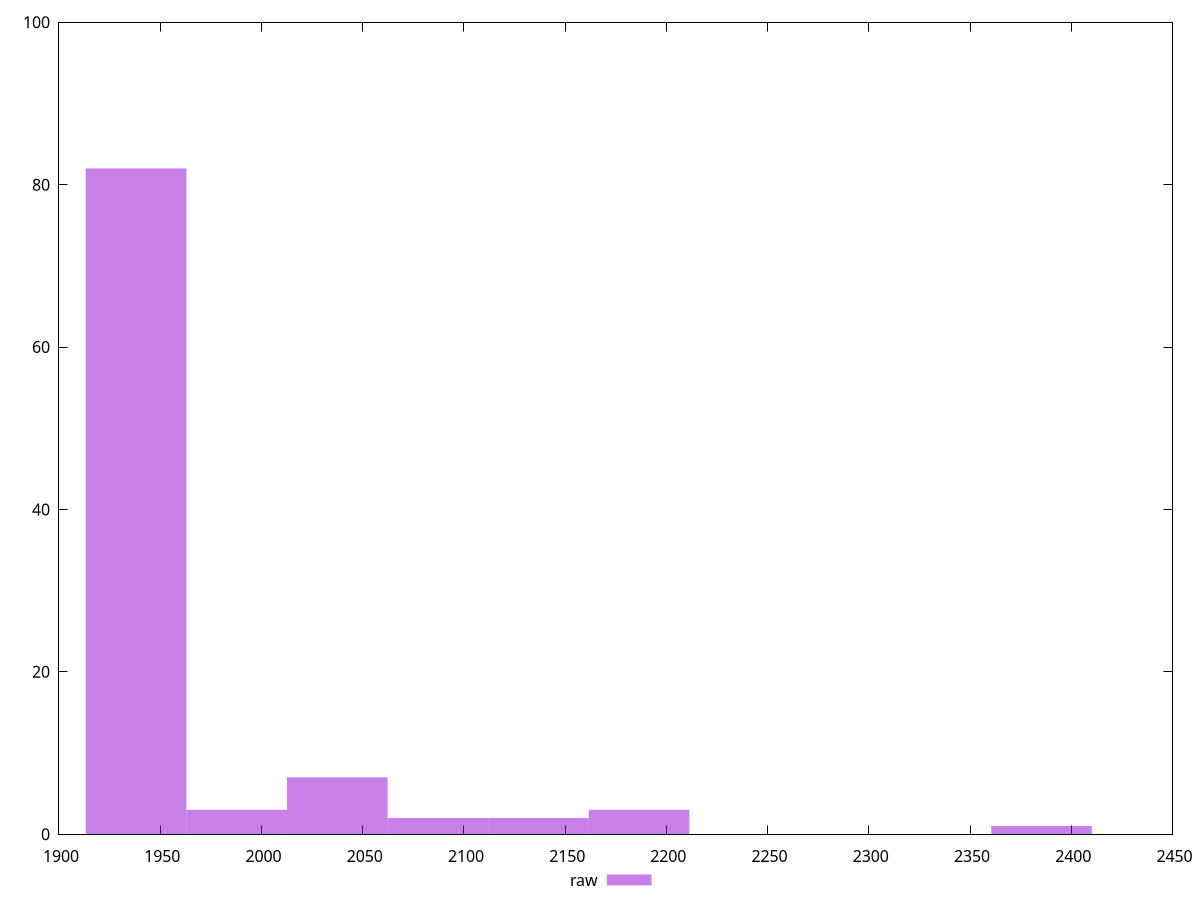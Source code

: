 reset
set terminal svg size 640, 490 enhanced background rgb 'white'
set output "report_00007_2020-12-11T15:55:29.892Z/first-contentful-paint/samples/pages/raw/histogram.svg"

$raw <<EOF
2385.3060695348313 1
1938.0611814970503 82
1987.7550579456924 3
2136.8366872916195 2
2186.5305637402616 3
2037.4489343943349 7
2087.1428108429773 2
EOF

set key outside below
set boxwidth 49.693876448642314
set yrange [0:100]
set style fill transparent solid 0.5 noborder

plot \
  $raw title "raw" with boxes, \


reset
